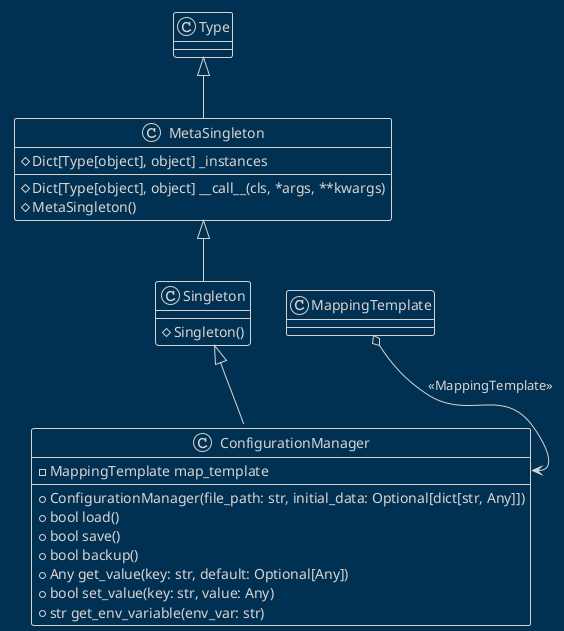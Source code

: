 @startuml ConfigurationManager
!theme blueprint

' docs/diagrams/plantuml/configuration_manager.puml

class MetaSingleton extends Type {
    # Dict[Type[object], object] _instances
    # Dict[Type[object], object] __call__(cls, *args, **kwargs)
    # MetaSingleton()
}

class Singleton extends MetaSingleton {
    # Singleton()
}

class ConfigurationManager extends Singleton {
    - MappingTemplate map_template
    + ConfigurationManager(file_path: str, initial_data: Optional[dict[str, Any]])
    + bool load()
    + bool save()
    + bool backup()
    + Any get_value(key: str, default: Optional[Any])
    + bool set_value(key: str, value: Any)
    + str get_env_variable(env_var: str)
}

MappingTemplate o--> ConfigurationManager::map_template : <<MappingTemplate>>
@enduml
